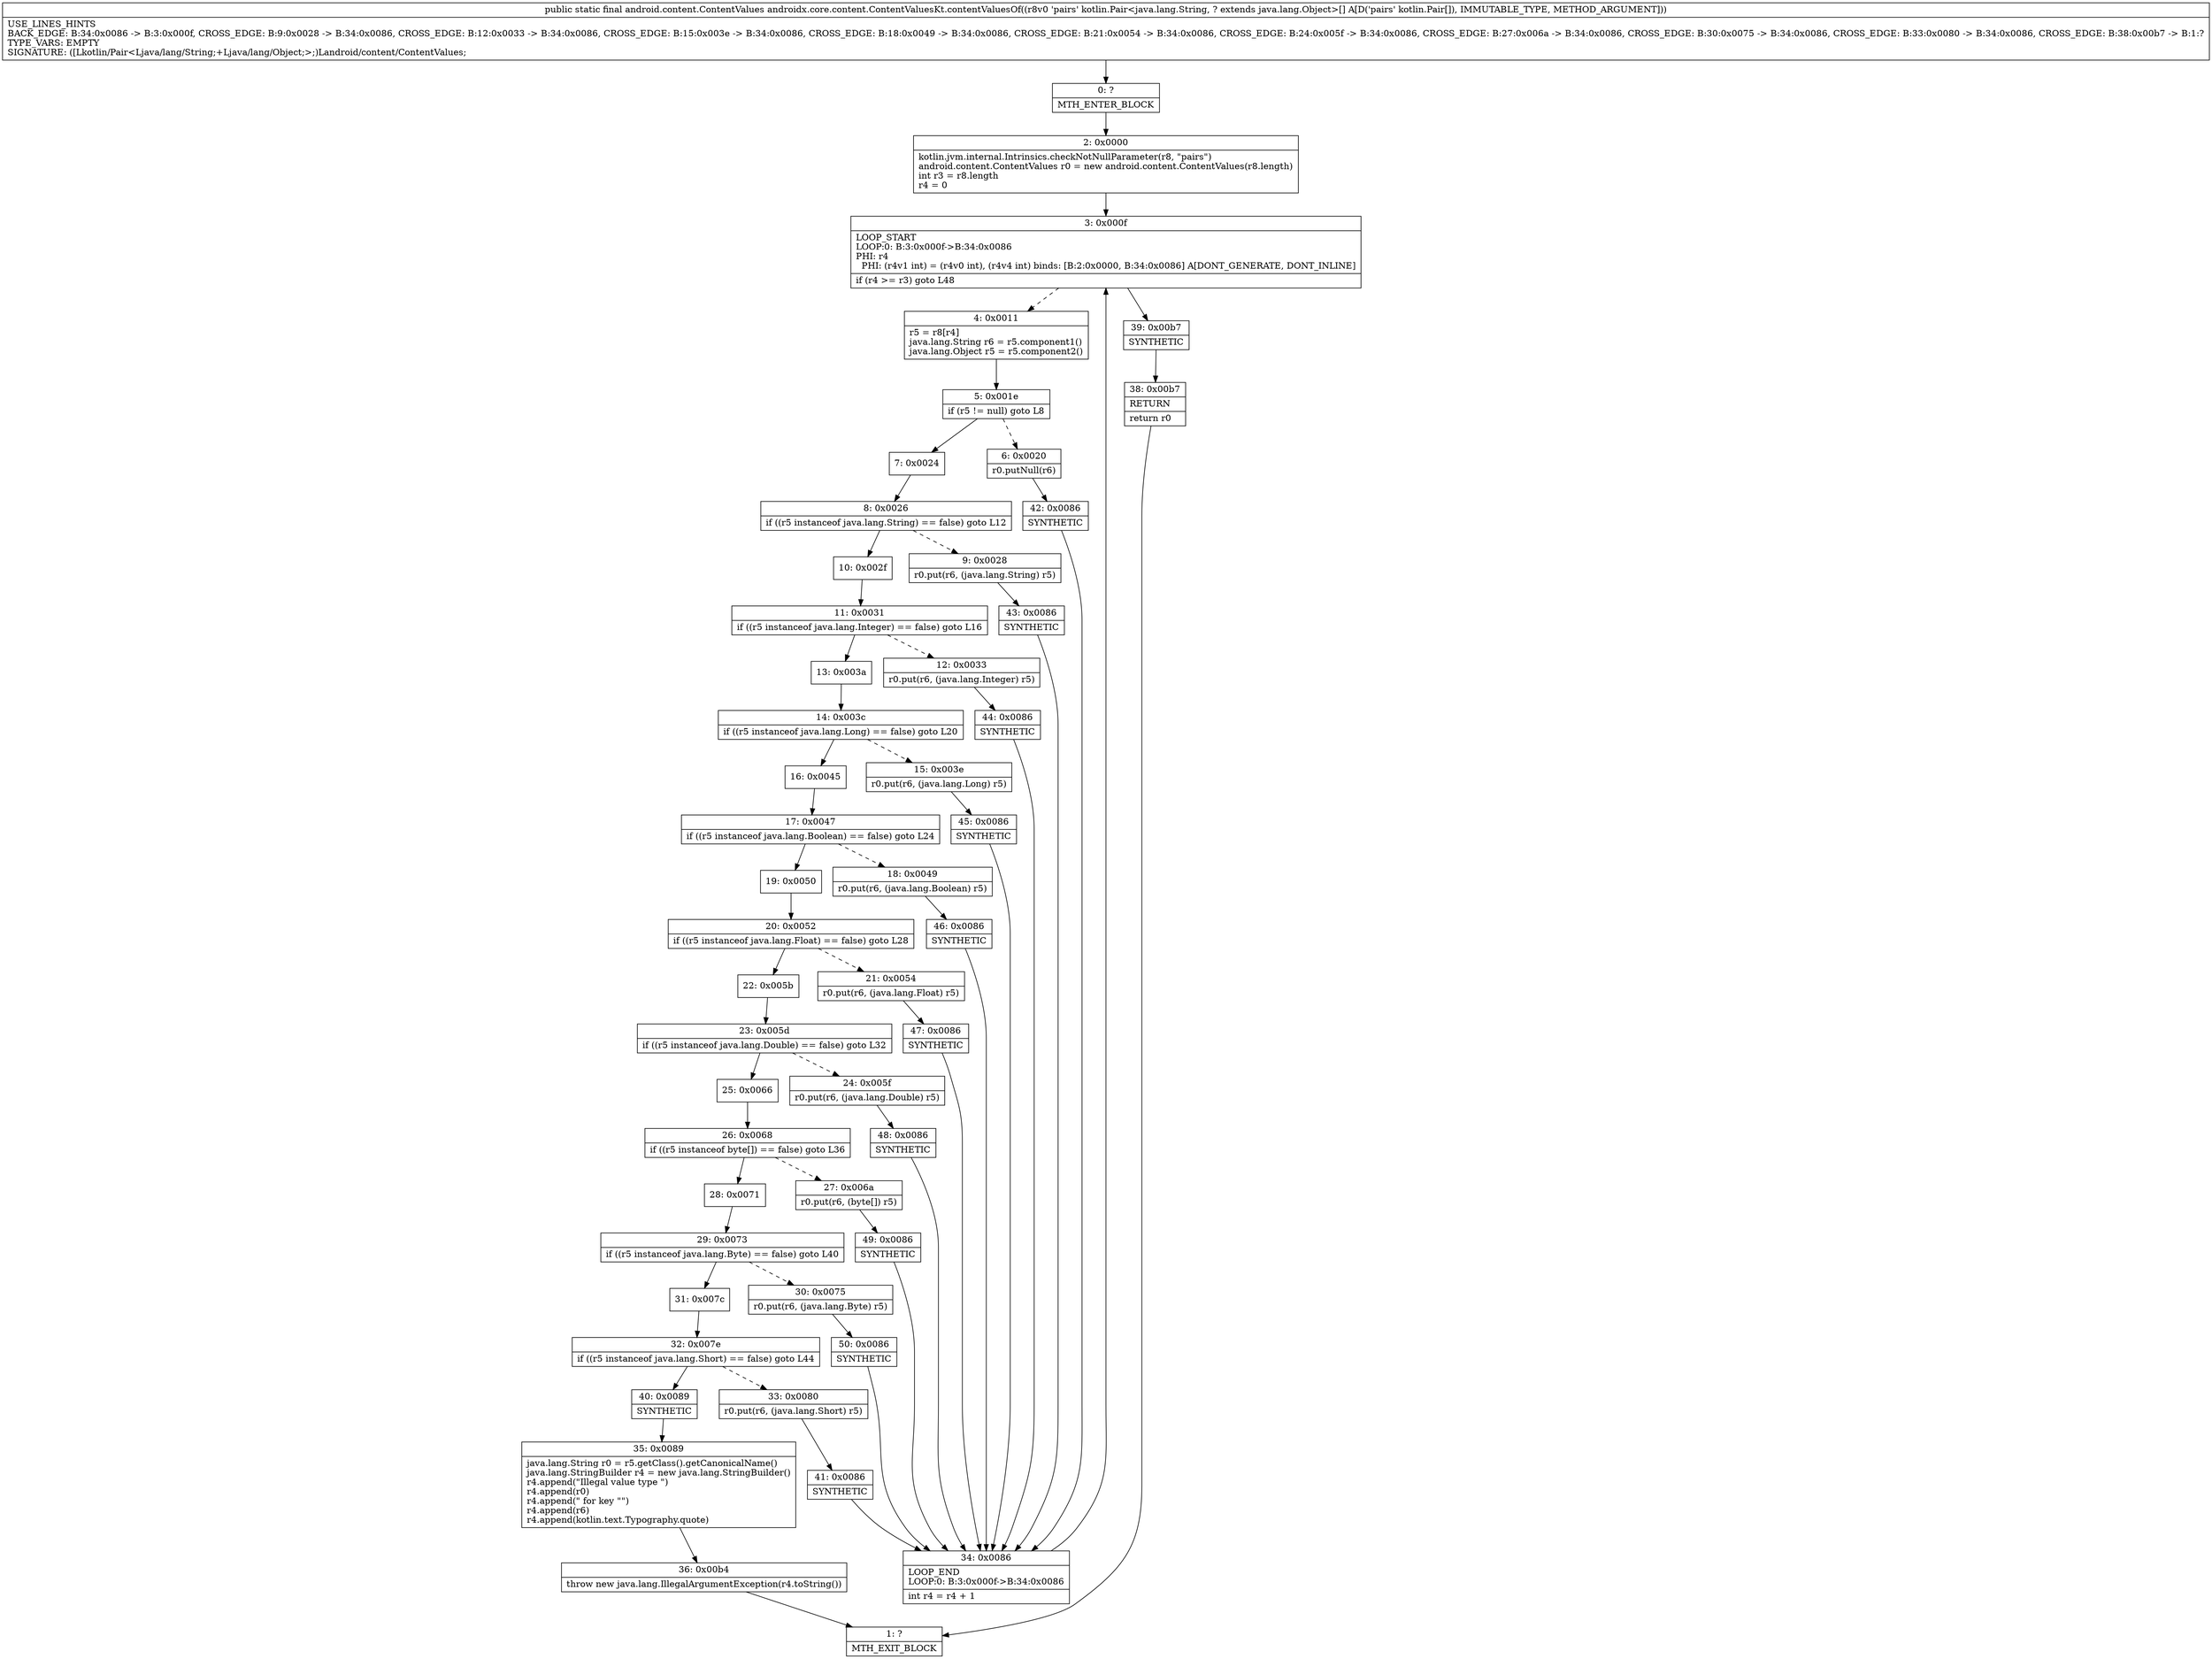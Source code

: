 digraph "CFG forandroidx.core.content.ContentValuesKt.contentValuesOf([Lkotlin\/Pair;)Landroid\/content\/ContentValues;" {
Node_0 [shape=record,label="{0\:\ ?|MTH_ENTER_BLOCK\l}"];
Node_2 [shape=record,label="{2\:\ 0x0000|kotlin.jvm.internal.Intrinsics.checkNotNullParameter(r8, \"pairs\")\landroid.content.ContentValues r0 = new android.content.ContentValues(r8.length)\lint r3 = r8.length\lr4 = 0\l}"];
Node_3 [shape=record,label="{3\:\ 0x000f|LOOP_START\lLOOP:0: B:3:0x000f\-\>B:34:0x0086\lPHI: r4 \l  PHI: (r4v1 int) = (r4v0 int), (r4v4 int) binds: [B:2:0x0000, B:34:0x0086] A[DONT_GENERATE, DONT_INLINE]\l|if (r4 \>= r3) goto L48\l}"];
Node_4 [shape=record,label="{4\:\ 0x0011|r5 = r8[r4]\ljava.lang.String r6 = r5.component1()\ljava.lang.Object r5 = r5.component2()\l}"];
Node_5 [shape=record,label="{5\:\ 0x001e|if (r5 != null) goto L8\l}"];
Node_6 [shape=record,label="{6\:\ 0x0020|r0.putNull(r6)\l}"];
Node_42 [shape=record,label="{42\:\ 0x0086|SYNTHETIC\l}"];
Node_34 [shape=record,label="{34\:\ 0x0086|LOOP_END\lLOOP:0: B:3:0x000f\-\>B:34:0x0086\l|int r4 = r4 + 1\l}"];
Node_7 [shape=record,label="{7\:\ 0x0024}"];
Node_8 [shape=record,label="{8\:\ 0x0026|if ((r5 instanceof java.lang.String) == false) goto L12\l}"];
Node_9 [shape=record,label="{9\:\ 0x0028|r0.put(r6, (java.lang.String) r5)\l}"];
Node_43 [shape=record,label="{43\:\ 0x0086|SYNTHETIC\l}"];
Node_10 [shape=record,label="{10\:\ 0x002f}"];
Node_11 [shape=record,label="{11\:\ 0x0031|if ((r5 instanceof java.lang.Integer) == false) goto L16\l}"];
Node_12 [shape=record,label="{12\:\ 0x0033|r0.put(r6, (java.lang.Integer) r5)\l}"];
Node_44 [shape=record,label="{44\:\ 0x0086|SYNTHETIC\l}"];
Node_13 [shape=record,label="{13\:\ 0x003a}"];
Node_14 [shape=record,label="{14\:\ 0x003c|if ((r5 instanceof java.lang.Long) == false) goto L20\l}"];
Node_15 [shape=record,label="{15\:\ 0x003e|r0.put(r6, (java.lang.Long) r5)\l}"];
Node_45 [shape=record,label="{45\:\ 0x0086|SYNTHETIC\l}"];
Node_16 [shape=record,label="{16\:\ 0x0045}"];
Node_17 [shape=record,label="{17\:\ 0x0047|if ((r5 instanceof java.lang.Boolean) == false) goto L24\l}"];
Node_18 [shape=record,label="{18\:\ 0x0049|r0.put(r6, (java.lang.Boolean) r5)\l}"];
Node_46 [shape=record,label="{46\:\ 0x0086|SYNTHETIC\l}"];
Node_19 [shape=record,label="{19\:\ 0x0050}"];
Node_20 [shape=record,label="{20\:\ 0x0052|if ((r5 instanceof java.lang.Float) == false) goto L28\l}"];
Node_21 [shape=record,label="{21\:\ 0x0054|r0.put(r6, (java.lang.Float) r5)\l}"];
Node_47 [shape=record,label="{47\:\ 0x0086|SYNTHETIC\l}"];
Node_22 [shape=record,label="{22\:\ 0x005b}"];
Node_23 [shape=record,label="{23\:\ 0x005d|if ((r5 instanceof java.lang.Double) == false) goto L32\l}"];
Node_24 [shape=record,label="{24\:\ 0x005f|r0.put(r6, (java.lang.Double) r5)\l}"];
Node_48 [shape=record,label="{48\:\ 0x0086|SYNTHETIC\l}"];
Node_25 [shape=record,label="{25\:\ 0x0066}"];
Node_26 [shape=record,label="{26\:\ 0x0068|if ((r5 instanceof byte[]) == false) goto L36\l}"];
Node_27 [shape=record,label="{27\:\ 0x006a|r0.put(r6, (byte[]) r5)\l}"];
Node_49 [shape=record,label="{49\:\ 0x0086|SYNTHETIC\l}"];
Node_28 [shape=record,label="{28\:\ 0x0071}"];
Node_29 [shape=record,label="{29\:\ 0x0073|if ((r5 instanceof java.lang.Byte) == false) goto L40\l}"];
Node_30 [shape=record,label="{30\:\ 0x0075|r0.put(r6, (java.lang.Byte) r5)\l}"];
Node_50 [shape=record,label="{50\:\ 0x0086|SYNTHETIC\l}"];
Node_31 [shape=record,label="{31\:\ 0x007c}"];
Node_32 [shape=record,label="{32\:\ 0x007e|if ((r5 instanceof java.lang.Short) == false) goto L44\l}"];
Node_33 [shape=record,label="{33\:\ 0x0080|r0.put(r6, (java.lang.Short) r5)\l}"];
Node_41 [shape=record,label="{41\:\ 0x0086|SYNTHETIC\l}"];
Node_40 [shape=record,label="{40\:\ 0x0089|SYNTHETIC\l}"];
Node_35 [shape=record,label="{35\:\ 0x0089|java.lang.String r0 = r5.getClass().getCanonicalName()\ljava.lang.StringBuilder r4 = new java.lang.StringBuilder()\lr4.append(\"Illegal value type \")\lr4.append(r0)\lr4.append(\" for key \"\")\lr4.append(r6)\lr4.append(kotlin.text.Typography.quote)\l}"];
Node_36 [shape=record,label="{36\:\ 0x00b4|throw new java.lang.IllegalArgumentException(r4.toString())\l}"];
Node_1 [shape=record,label="{1\:\ ?|MTH_EXIT_BLOCK\l}"];
Node_39 [shape=record,label="{39\:\ 0x00b7|SYNTHETIC\l}"];
Node_38 [shape=record,label="{38\:\ 0x00b7|RETURN\l|return r0\l}"];
MethodNode[shape=record,label="{public static final android.content.ContentValues androidx.core.content.ContentValuesKt.contentValuesOf((r8v0 'pairs' kotlin.Pair\<java.lang.String, ? extends java.lang.Object\>[] A[D('pairs' kotlin.Pair[]), IMMUTABLE_TYPE, METHOD_ARGUMENT]))  | USE_LINES_HINTS\lBACK_EDGE: B:34:0x0086 \-\> B:3:0x000f, CROSS_EDGE: B:9:0x0028 \-\> B:34:0x0086, CROSS_EDGE: B:12:0x0033 \-\> B:34:0x0086, CROSS_EDGE: B:15:0x003e \-\> B:34:0x0086, CROSS_EDGE: B:18:0x0049 \-\> B:34:0x0086, CROSS_EDGE: B:21:0x0054 \-\> B:34:0x0086, CROSS_EDGE: B:24:0x005f \-\> B:34:0x0086, CROSS_EDGE: B:27:0x006a \-\> B:34:0x0086, CROSS_EDGE: B:30:0x0075 \-\> B:34:0x0086, CROSS_EDGE: B:33:0x0080 \-\> B:34:0x0086, CROSS_EDGE: B:38:0x00b7 \-\> B:1:?\lTYPE_VARS: EMPTY\lSIGNATURE: ([Lkotlin\/Pair\<Ljava\/lang\/String;+Ljava\/lang\/Object;\>;)Landroid\/content\/ContentValues;\l}"];
MethodNode -> Node_0;Node_0 -> Node_2;
Node_2 -> Node_3;
Node_3 -> Node_4[style=dashed];
Node_3 -> Node_39;
Node_4 -> Node_5;
Node_5 -> Node_6[style=dashed];
Node_5 -> Node_7;
Node_6 -> Node_42;
Node_42 -> Node_34;
Node_34 -> Node_3;
Node_7 -> Node_8;
Node_8 -> Node_9[style=dashed];
Node_8 -> Node_10;
Node_9 -> Node_43;
Node_43 -> Node_34;
Node_10 -> Node_11;
Node_11 -> Node_12[style=dashed];
Node_11 -> Node_13;
Node_12 -> Node_44;
Node_44 -> Node_34;
Node_13 -> Node_14;
Node_14 -> Node_15[style=dashed];
Node_14 -> Node_16;
Node_15 -> Node_45;
Node_45 -> Node_34;
Node_16 -> Node_17;
Node_17 -> Node_18[style=dashed];
Node_17 -> Node_19;
Node_18 -> Node_46;
Node_46 -> Node_34;
Node_19 -> Node_20;
Node_20 -> Node_21[style=dashed];
Node_20 -> Node_22;
Node_21 -> Node_47;
Node_47 -> Node_34;
Node_22 -> Node_23;
Node_23 -> Node_24[style=dashed];
Node_23 -> Node_25;
Node_24 -> Node_48;
Node_48 -> Node_34;
Node_25 -> Node_26;
Node_26 -> Node_27[style=dashed];
Node_26 -> Node_28;
Node_27 -> Node_49;
Node_49 -> Node_34;
Node_28 -> Node_29;
Node_29 -> Node_30[style=dashed];
Node_29 -> Node_31;
Node_30 -> Node_50;
Node_50 -> Node_34;
Node_31 -> Node_32;
Node_32 -> Node_33[style=dashed];
Node_32 -> Node_40;
Node_33 -> Node_41;
Node_41 -> Node_34;
Node_40 -> Node_35;
Node_35 -> Node_36;
Node_36 -> Node_1;
Node_39 -> Node_38;
Node_38 -> Node_1;
}

